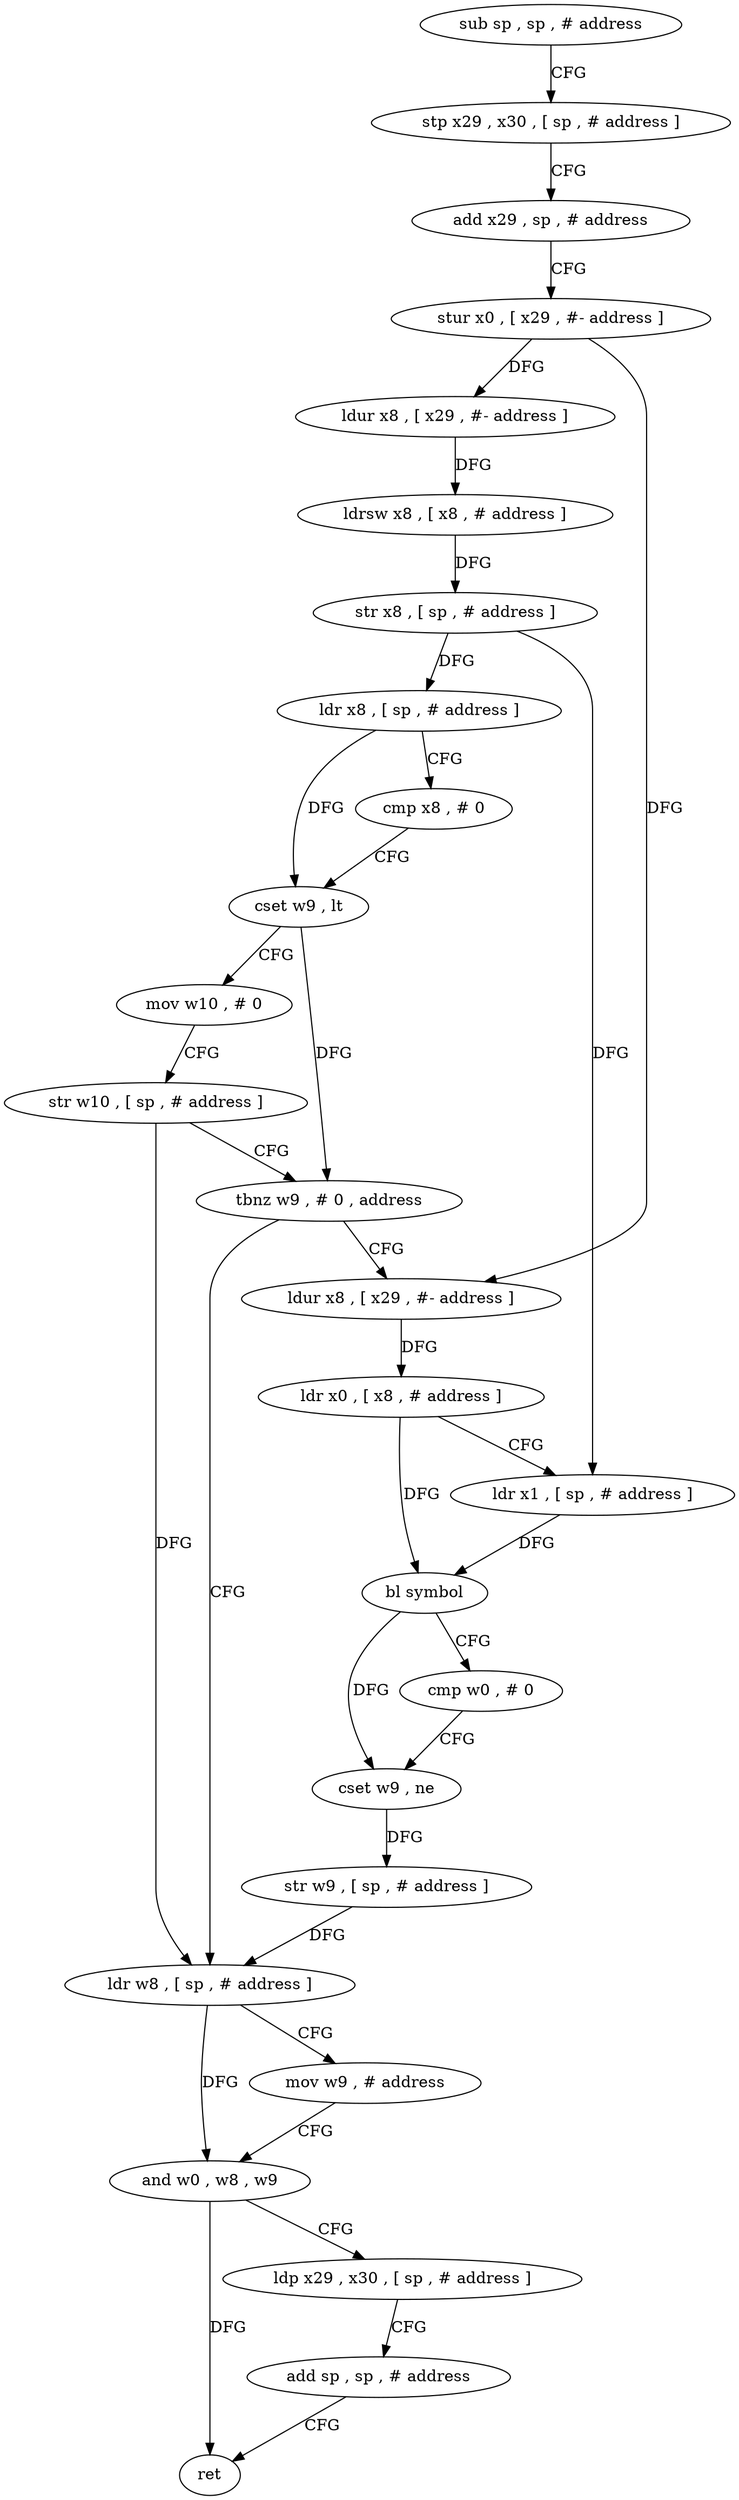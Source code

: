 digraph "func" {
"4245084" [label = "sub sp , sp , # address" ]
"4245088" [label = "stp x29 , x30 , [ sp , # address ]" ]
"4245092" [label = "add x29 , sp , # address" ]
"4245096" [label = "stur x0 , [ x29 , #- address ]" ]
"4245100" [label = "ldur x8 , [ x29 , #- address ]" ]
"4245104" [label = "ldrsw x8 , [ x8 , # address ]" ]
"4245108" [label = "str x8 , [ sp , # address ]" ]
"4245112" [label = "ldr x8 , [ sp , # address ]" ]
"4245116" [label = "cmp x8 , # 0" ]
"4245120" [label = "cset w9 , lt" ]
"4245124" [label = "mov w10 , # 0" ]
"4245128" [label = "str w10 , [ sp , # address ]" ]
"4245132" [label = "tbnz w9 , # 0 , address" ]
"4245164" [label = "ldr w8 , [ sp , # address ]" ]
"4245136" [label = "ldur x8 , [ x29 , #- address ]" ]
"4245168" [label = "mov w9 , # address" ]
"4245172" [label = "and w0 , w8 , w9" ]
"4245176" [label = "ldp x29 , x30 , [ sp , # address ]" ]
"4245180" [label = "add sp , sp , # address" ]
"4245184" [label = "ret" ]
"4245140" [label = "ldr x0 , [ x8 , # address ]" ]
"4245144" [label = "ldr x1 , [ sp , # address ]" ]
"4245148" [label = "bl symbol" ]
"4245152" [label = "cmp w0 , # 0" ]
"4245156" [label = "cset w9 , ne" ]
"4245160" [label = "str w9 , [ sp , # address ]" ]
"4245084" -> "4245088" [ label = "CFG" ]
"4245088" -> "4245092" [ label = "CFG" ]
"4245092" -> "4245096" [ label = "CFG" ]
"4245096" -> "4245100" [ label = "DFG" ]
"4245096" -> "4245136" [ label = "DFG" ]
"4245100" -> "4245104" [ label = "DFG" ]
"4245104" -> "4245108" [ label = "DFG" ]
"4245108" -> "4245112" [ label = "DFG" ]
"4245108" -> "4245144" [ label = "DFG" ]
"4245112" -> "4245116" [ label = "CFG" ]
"4245112" -> "4245120" [ label = "DFG" ]
"4245116" -> "4245120" [ label = "CFG" ]
"4245120" -> "4245124" [ label = "CFG" ]
"4245120" -> "4245132" [ label = "DFG" ]
"4245124" -> "4245128" [ label = "CFG" ]
"4245128" -> "4245132" [ label = "CFG" ]
"4245128" -> "4245164" [ label = "DFG" ]
"4245132" -> "4245164" [ label = "CFG" ]
"4245132" -> "4245136" [ label = "CFG" ]
"4245164" -> "4245168" [ label = "CFG" ]
"4245164" -> "4245172" [ label = "DFG" ]
"4245136" -> "4245140" [ label = "DFG" ]
"4245168" -> "4245172" [ label = "CFG" ]
"4245172" -> "4245176" [ label = "CFG" ]
"4245172" -> "4245184" [ label = "DFG" ]
"4245176" -> "4245180" [ label = "CFG" ]
"4245180" -> "4245184" [ label = "CFG" ]
"4245140" -> "4245144" [ label = "CFG" ]
"4245140" -> "4245148" [ label = "DFG" ]
"4245144" -> "4245148" [ label = "DFG" ]
"4245148" -> "4245152" [ label = "CFG" ]
"4245148" -> "4245156" [ label = "DFG" ]
"4245152" -> "4245156" [ label = "CFG" ]
"4245156" -> "4245160" [ label = "DFG" ]
"4245160" -> "4245164" [ label = "DFG" ]
}
